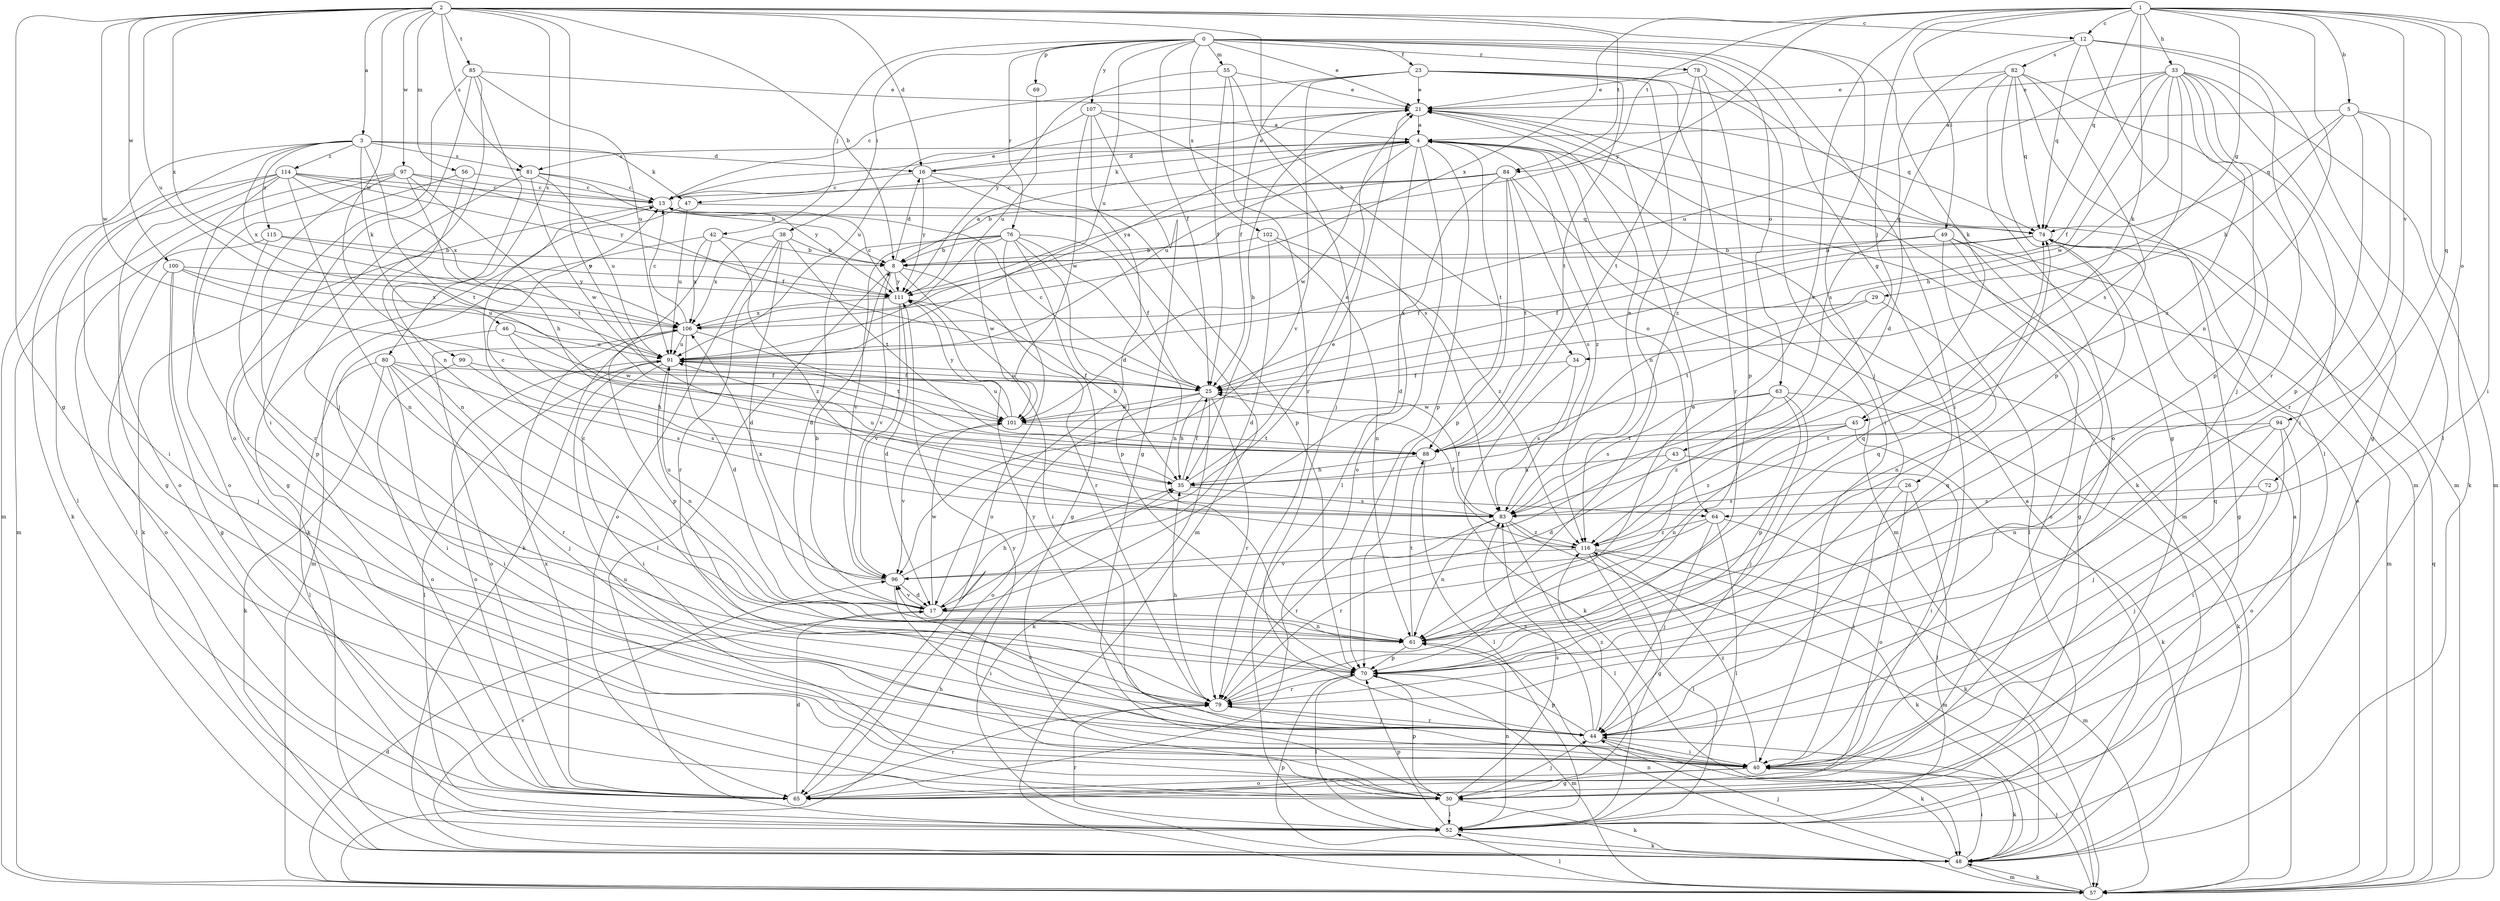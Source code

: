 strict digraph  {
0;
1;
2;
3;
4;
5;
8;
12;
13;
16;
17;
21;
23;
25;
26;
29;
30;
33;
34;
35;
38;
40;
42;
43;
44;
45;
46;
47;
48;
49;
52;
55;
56;
57;
61;
63;
64;
65;
69;
70;
72;
74;
76;
78;
79;
80;
81;
82;
83;
84;
85;
88;
91;
94;
96;
97;
99;
100;
101;
102;
106;
107;
111;
114;
115;
116;
0 -> 21  [label=e];
0 -> 23  [label=f];
0 -> 25  [label=f];
0 -> 26  [label=g];
0 -> 38  [label=i];
0 -> 40  [label=i];
0 -> 42  [label=j];
0 -> 45  [label=k];
0 -> 55  [label=m];
0 -> 63  [label=o];
0 -> 69  [label=p];
0 -> 76  [label=r];
0 -> 78  [label=r];
0 -> 91  [label=u];
0 -> 102  [label=x];
0 -> 107  [label=y];
1 -> 5  [label=b];
1 -> 12  [label=c];
1 -> 29  [label=g];
1 -> 33  [label=h];
1 -> 40  [label=i];
1 -> 43  [label=j];
1 -> 45  [label=k];
1 -> 49  [label=l];
1 -> 61  [label=n];
1 -> 64  [label=o];
1 -> 72  [label=q];
1 -> 74  [label=q];
1 -> 84  [label=t];
1 -> 94  [label=v];
1 -> 96  [label=v];
1 -> 106  [label=x];
1 -> 111  [label=y];
2 -> 3  [label=a];
2 -> 8  [label=b];
2 -> 12  [label=c];
2 -> 16  [label=d];
2 -> 30  [label=g];
2 -> 34  [label=h];
2 -> 44  [label=j];
2 -> 56  [label=m];
2 -> 64  [label=o];
2 -> 80  [label=s];
2 -> 81  [label=s];
2 -> 84  [label=t];
2 -> 85  [label=t];
2 -> 91  [label=u];
2 -> 97  [label=w];
2 -> 99  [label=w];
2 -> 100  [label=w];
2 -> 101  [label=w];
2 -> 106  [label=x];
3 -> 16  [label=d];
3 -> 40  [label=i];
3 -> 46  [label=k];
3 -> 47  [label=k];
3 -> 57  [label=m];
3 -> 81  [label=s];
3 -> 88  [label=t];
3 -> 106  [label=x];
3 -> 114  [label=z];
3 -> 115  [label=z];
4 -> 16  [label=d];
4 -> 47  [label=k];
4 -> 52  [label=l];
4 -> 57  [label=m];
4 -> 64  [label=o];
4 -> 65  [label=o];
4 -> 70  [label=p];
4 -> 81  [label=s];
4 -> 88  [label=t];
4 -> 91  [label=u];
4 -> 101  [label=w];
4 -> 116  [label=z];
5 -> 4  [label=a];
5 -> 34  [label=h];
5 -> 48  [label=k];
5 -> 70  [label=p];
5 -> 74  [label=q];
5 -> 79  [label=r];
8 -> 16  [label=d];
8 -> 40  [label=i];
8 -> 52  [label=l];
8 -> 79  [label=r];
8 -> 96  [label=v];
8 -> 111  [label=y];
12 -> 17  [label=d];
12 -> 44  [label=j];
12 -> 52  [label=l];
12 -> 74  [label=q];
12 -> 79  [label=r];
12 -> 82  [label=s];
13 -> 21  [label=e];
13 -> 48  [label=k];
13 -> 74  [label=q];
16 -> 13  [label=c];
16 -> 21  [label=e];
16 -> 57  [label=m];
16 -> 70  [label=p];
16 -> 111  [label=y];
17 -> 8  [label=b];
17 -> 35  [label=h];
17 -> 61  [label=n];
17 -> 96  [label=v];
17 -> 101  [label=w];
21 -> 4  [label=a];
21 -> 35  [label=h];
21 -> 48  [label=k];
21 -> 74  [label=q];
23 -> 13  [label=c];
23 -> 21  [label=e];
23 -> 25  [label=f];
23 -> 40  [label=i];
23 -> 61  [label=n];
23 -> 79  [label=r];
23 -> 88  [label=t];
23 -> 96  [label=v];
25 -> 13  [label=c];
25 -> 35  [label=h];
25 -> 48  [label=k];
25 -> 65  [label=o];
25 -> 79  [label=r];
25 -> 91  [label=u];
25 -> 101  [label=w];
26 -> 40  [label=i];
26 -> 52  [label=l];
26 -> 65  [label=o];
26 -> 83  [label=s];
29 -> 61  [label=n];
29 -> 88  [label=t];
29 -> 106  [label=x];
30 -> 44  [label=j];
30 -> 48  [label=k];
30 -> 52  [label=l];
30 -> 70  [label=p];
30 -> 83  [label=s];
30 -> 91  [label=u];
30 -> 111  [label=y];
33 -> 21  [label=e];
33 -> 25  [label=f];
33 -> 30  [label=g];
33 -> 35  [label=h];
33 -> 40  [label=i];
33 -> 57  [label=m];
33 -> 70  [label=p];
33 -> 83  [label=s];
33 -> 91  [label=u];
33 -> 101  [label=w];
33 -> 116  [label=z];
34 -> 25  [label=f];
34 -> 48  [label=k];
34 -> 83  [label=s];
35 -> 21  [label=e];
35 -> 25  [label=f];
35 -> 83  [label=s];
35 -> 91  [label=u];
38 -> 8  [label=b];
38 -> 17  [label=d];
38 -> 65  [label=o];
38 -> 79  [label=r];
38 -> 88  [label=t];
38 -> 106  [label=x];
40 -> 30  [label=g];
40 -> 48  [label=k];
40 -> 65  [label=o];
40 -> 74  [label=q];
40 -> 116  [label=z];
42 -> 8  [label=b];
42 -> 48  [label=k];
42 -> 57  [label=m];
42 -> 106  [label=x];
42 -> 116  [label=z];
43 -> 17  [label=d];
43 -> 35  [label=h];
43 -> 40  [label=i];
44 -> 40  [label=i];
44 -> 48  [label=k];
44 -> 70  [label=p];
44 -> 74  [label=q];
44 -> 79  [label=r];
44 -> 83  [label=s];
44 -> 96  [label=v];
44 -> 111  [label=y];
44 -> 116  [label=z];
45 -> 48  [label=k];
45 -> 61  [label=n];
45 -> 88  [label=t];
45 -> 116  [label=z];
46 -> 35  [label=h];
46 -> 40  [label=i];
46 -> 91  [label=u];
46 -> 101  [label=w];
47 -> 48  [label=k];
47 -> 74  [label=q];
47 -> 91  [label=u];
48 -> 4  [label=a];
48 -> 40  [label=i];
48 -> 44  [label=j];
48 -> 57  [label=m];
48 -> 70  [label=p];
48 -> 96  [label=v];
49 -> 8  [label=b];
49 -> 25  [label=f];
49 -> 30  [label=g];
49 -> 52  [label=l];
49 -> 57  [label=m];
49 -> 65  [label=o];
52 -> 48  [label=k];
52 -> 61  [label=n];
52 -> 70  [label=p];
52 -> 79  [label=r];
55 -> 21  [label=e];
55 -> 25  [label=f];
55 -> 44  [label=j];
55 -> 79  [label=r];
55 -> 111  [label=y];
56 -> 13  [label=c];
56 -> 61  [label=n];
56 -> 65  [label=o];
57 -> 4  [label=a];
57 -> 17  [label=d];
57 -> 21  [label=e];
57 -> 35  [label=h];
57 -> 44  [label=j];
57 -> 48  [label=k];
57 -> 52  [label=l];
57 -> 61  [label=n];
57 -> 74  [label=q];
61 -> 70  [label=p];
61 -> 74  [label=q];
61 -> 88  [label=t];
63 -> 44  [label=j];
63 -> 48  [label=k];
63 -> 70  [label=p];
63 -> 83  [label=s];
63 -> 101  [label=w];
63 -> 116  [label=z];
64 -> 44  [label=j];
64 -> 48  [label=k];
64 -> 52  [label=l];
64 -> 79  [label=r];
64 -> 116  [label=z];
65 -> 17  [label=d];
65 -> 79  [label=r];
65 -> 106  [label=x];
69 -> 91  [label=u];
70 -> 13  [label=c];
70 -> 52  [label=l];
70 -> 57  [label=m];
70 -> 74  [label=q];
70 -> 79  [label=r];
72 -> 44  [label=j];
72 -> 83  [label=s];
74 -> 8  [label=b];
74 -> 25  [label=f];
74 -> 30  [label=g];
76 -> 8  [label=b];
76 -> 17  [label=d];
76 -> 25  [label=f];
76 -> 30  [label=g];
76 -> 61  [label=n];
76 -> 65  [label=o];
76 -> 70  [label=p];
76 -> 96  [label=v];
76 -> 101  [label=w];
78 -> 21  [label=e];
78 -> 57  [label=m];
78 -> 70  [label=p];
78 -> 88  [label=t];
78 -> 116  [label=z];
79 -> 21  [label=e];
79 -> 35  [label=h];
79 -> 44  [label=j];
80 -> 25  [label=f];
80 -> 40  [label=i];
80 -> 44  [label=j];
80 -> 48  [label=k];
80 -> 52  [label=l];
80 -> 79  [label=r];
80 -> 83  [label=s];
81 -> 13  [label=c];
81 -> 30  [label=g];
81 -> 91  [label=u];
81 -> 101  [label=w];
81 -> 111  [label=y];
82 -> 21  [label=e];
82 -> 30  [label=g];
82 -> 52  [label=l];
82 -> 57  [label=m];
82 -> 65  [label=o];
82 -> 70  [label=p];
82 -> 74  [label=q];
82 -> 83  [label=s];
83 -> 13  [label=c];
83 -> 21  [label=e];
83 -> 25  [label=f];
83 -> 52  [label=l];
83 -> 57  [label=m];
83 -> 61  [label=n];
83 -> 79  [label=r];
83 -> 116  [label=z];
84 -> 8  [label=b];
84 -> 13  [label=c];
84 -> 17  [label=d];
84 -> 57  [label=m];
84 -> 70  [label=p];
84 -> 83  [label=s];
84 -> 88  [label=t];
84 -> 111  [label=y];
85 -> 21  [label=e];
85 -> 40  [label=i];
85 -> 44  [label=j];
85 -> 61  [label=n];
85 -> 65  [label=o];
85 -> 91  [label=u];
88 -> 35  [label=h];
88 -> 52  [label=l];
91 -> 25  [label=f];
91 -> 40  [label=i];
91 -> 52  [label=l];
91 -> 61  [label=n];
91 -> 65  [label=o];
94 -> 40  [label=i];
94 -> 44  [label=j];
94 -> 61  [label=n];
94 -> 65  [label=o];
94 -> 88  [label=t];
96 -> 17  [label=d];
96 -> 21  [label=e];
96 -> 40  [label=i];
96 -> 91  [label=u];
96 -> 106  [label=x];
97 -> 13  [label=c];
97 -> 25  [label=f];
97 -> 35  [label=h];
97 -> 57  [label=m];
97 -> 65  [label=o];
97 -> 79  [label=r];
97 -> 88  [label=t];
99 -> 25  [label=f];
99 -> 65  [label=o];
99 -> 83  [label=s];
100 -> 30  [label=g];
100 -> 44  [label=j];
100 -> 65  [label=o];
100 -> 91  [label=u];
100 -> 106  [label=x];
100 -> 111  [label=y];
101 -> 88  [label=t];
101 -> 91  [label=u];
101 -> 96  [label=v];
101 -> 111  [label=y];
102 -> 8  [label=b];
102 -> 17  [label=d];
102 -> 61  [label=n];
102 -> 116  [label=z];
106 -> 4  [label=a];
106 -> 13  [label=c];
106 -> 17  [label=d];
106 -> 65  [label=o];
106 -> 70  [label=p];
106 -> 88  [label=t];
106 -> 91  [label=u];
107 -> 4  [label=a];
107 -> 17  [label=d];
107 -> 30  [label=g];
107 -> 83  [label=s];
107 -> 91  [label=u];
107 -> 101  [label=w];
111 -> 4  [label=a];
111 -> 13  [label=c];
111 -> 17  [label=d];
111 -> 35  [label=h];
111 -> 96  [label=v];
111 -> 106  [label=x];
114 -> 8  [label=b];
114 -> 13  [label=c];
114 -> 30  [label=g];
114 -> 48  [label=k];
114 -> 52  [label=l];
114 -> 61  [label=n];
114 -> 79  [label=r];
114 -> 106  [label=x];
114 -> 111  [label=y];
115 -> 8  [label=b];
115 -> 52  [label=l];
115 -> 70  [label=p];
115 -> 111  [label=y];
116 -> 25  [label=f];
116 -> 30  [label=g];
116 -> 48  [label=k];
116 -> 52  [label=l];
116 -> 57  [label=m];
116 -> 96  [label=v];
}
